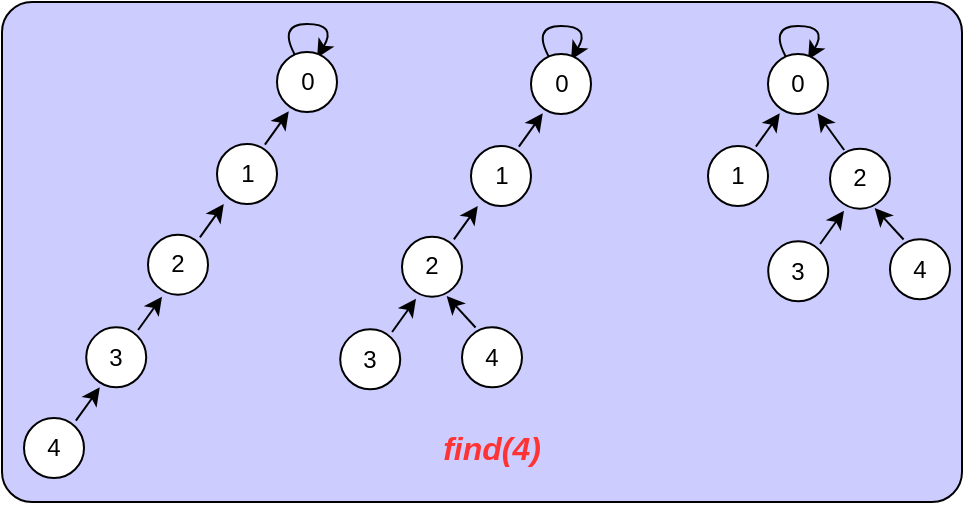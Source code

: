 <mxfile version="16.0.3" type="device"><diagram id="oo_7YQqYowlftD_FbK2o" name="Page-1"><mxGraphModel dx="716" dy="339" grid="1" gridSize="10" guides="1" tooltips="1" connect="1" arrows="1" fold="1" page="1" pageScale="1" pageWidth="827" pageHeight="1169" math="0" shadow="0"><root><mxCell id="0"/><mxCell id="1" parent="0"/><mxCell id="SvHg_Ssj-h222HQ4OV_J-1" value="" style="rounded=1;whiteSpace=wrap;html=1;arcSize=6;fillColor=#CCCCFF;" vertex="1" parent="1"><mxGeometry x="100" y="199" width="480" height="250" as="geometry"/></mxCell><mxCell id="SvHg_Ssj-h222HQ4OV_J-24" value="" style="curved=1;endArrow=classic;html=1;rounded=0;exitX=0.322;exitY=0.09;exitDx=0;exitDy=0;entryX=0.668;entryY=0.094;entryDx=0;entryDy=0;entryPerimeter=0;exitPerimeter=0;" edge="1" parent="1" source="SvHg_Ssj-h222HQ4OV_J-25" target="SvHg_Ssj-h222HQ4OV_J-25"><mxGeometry width="50" height="50" relative="1" as="geometry"><mxPoint x="195" y="254" as="sourcePoint"/><mxPoint x="245" y="204" as="targetPoint"/><Array as="points"><mxPoint x="237.5" y="210"/><mxPoint x="267.5" y="210"/></Array></mxGeometry></mxCell><mxCell id="SvHg_Ssj-h222HQ4OV_J-25" value="0" style="ellipse;whiteSpace=wrap;html=1;aspect=fixed;" vertex="1" parent="1"><mxGeometry x="237.5" y="224" width="30" height="30" as="geometry"/></mxCell><mxCell id="SvHg_Ssj-h222HQ4OV_J-27" value="1" style="ellipse;whiteSpace=wrap;html=1;aspect=fixed;" vertex="1" parent="1"><mxGeometry x="207.5" y="270" width="30" height="30" as="geometry"/></mxCell><mxCell id="SvHg_Ssj-h222HQ4OV_J-60" value="" style="endArrow=classic;html=1;rounded=0;entryX=0.263;entryY=1.022;entryDx=0;entryDy=0;entryPerimeter=0;exitX=0.865;exitY=0.044;exitDx=0;exitDy=0;exitPerimeter=0;" edge="1" parent="1"><mxGeometry width="50" height="50" relative="1" as="geometry"><mxPoint x="231.45" y="270.32" as="sourcePoint"/><mxPoint x="243.39" y="253.66" as="targetPoint"/></mxGeometry></mxCell><mxCell id="SvHg_Ssj-h222HQ4OV_J-61" value="2" style="ellipse;whiteSpace=wrap;html=1;aspect=fixed;" vertex="1" parent="1"><mxGeometry x="173" y="315.34" width="30" height="30" as="geometry"/></mxCell><mxCell id="SvHg_Ssj-h222HQ4OV_J-62" value="" style="endArrow=classic;html=1;rounded=0;entryX=0.263;entryY=1.022;entryDx=0;entryDy=0;entryPerimeter=0;exitX=0.865;exitY=0.044;exitDx=0;exitDy=0;exitPerimeter=0;" edge="1" parent="1" source="SvHg_Ssj-h222HQ4OV_J-61"><mxGeometry width="50" height="50" relative="1" as="geometry"><mxPoint x="78.5" y="305.34" as="sourcePoint"/><mxPoint x="210.89" y="300.0" as="targetPoint"/></mxGeometry></mxCell><mxCell id="SvHg_Ssj-h222HQ4OV_J-63" value="3" style="ellipse;whiteSpace=wrap;html=1;aspect=fixed;" vertex="1" parent="1"><mxGeometry x="142.11" y="361.68" width="30" height="30" as="geometry"/></mxCell><mxCell id="SvHg_Ssj-h222HQ4OV_J-64" value="" style="endArrow=classic;html=1;rounded=0;entryX=0.263;entryY=1.022;entryDx=0;entryDy=0;entryPerimeter=0;exitX=0.865;exitY=0.044;exitDx=0;exitDy=0;exitPerimeter=0;" edge="1" parent="1" source="SvHg_Ssj-h222HQ4OV_J-63"><mxGeometry width="50" height="50" relative="1" as="geometry"><mxPoint x="47.61" y="351.68" as="sourcePoint"/><mxPoint x="180" y="346.34" as="targetPoint"/></mxGeometry></mxCell><mxCell id="SvHg_Ssj-h222HQ4OV_J-73" value="4" style="ellipse;whiteSpace=wrap;html=1;aspect=fixed;" vertex="1" parent="1"><mxGeometry x="111" y="407.02" width="30" height="30" as="geometry"/></mxCell><mxCell id="SvHg_Ssj-h222HQ4OV_J-74" value="" style="endArrow=classic;html=1;rounded=0;entryX=0.263;entryY=1.022;entryDx=0;entryDy=0;entryPerimeter=0;exitX=0.865;exitY=0.044;exitDx=0;exitDy=0;exitPerimeter=0;" edge="1" parent="1" source="SvHg_Ssj-h222HQ4OV_J-73"><mxGeometry width="50" height="50" relative="1" as="geometry"><mxPoint x="16.5" y="397.02" as="sourcePoint"/><mxPoint x="148.89" y="391.68" as="targetPoint"/></mxGeometry></mxCell><mxCell id="SvHg_Ssj-h222HQ4OV_J-85" value="" style="curved=1;endArrow=classic;html=1;rounded=0;exitX=0.322;exitY=0.09;exitDx=0;exitDy=0;entryX=0.668;entryY=0.094;entryDx=0;entryDy=0;entryPerimeter=0;exitPerimeter=0;" edge="1" parent="1" source="SvHg_Ssj-h222HQ4OV_J-86" target="SvHg_Ssj-h222HQ4OV_J-86"><mxGeometry width="50" height="50" relative="1" as="geometry"><mxPoint x="322" y="255" as="sourcePoint"/><mxPoint x="372" y="205" as="targetPoint"/><Array as="points"><mxPoint x="364.5" y="211"/><mxPoint x="394.5" y="211"/></Array></mxGeometry></mxCell><mxCell id="SvHg_Ssj-h222HQ4OV_J-86" value="0" style="ellipse;whiteSpace=wrap;html=1;aspect=fixed;" vertex="1" parent="1"><mxGeometry x="364.5" y="225" width="30" height="30" as="geometry"/></mxCell><mxCell id="SvHg_Ssj-h222HQ4OV_J-87" value="1" style="ellipse;whiteSpace=wrap;html=1;aspect=fixed;" vertex="1" parent="1"><mxGeometry x="334.5" y="271" width="30" height="30" as="geometry"/></mxCell><mxCell id="SvHg_Ssj-h222HQ4OV_J-88" value="" style="endArrow=classic;html=1;rounded=0;entryX=0.263;entryY=1.022;entryDx=0;entryDy=0;entryPerimeter=0;exitX=0.865;exitY=0.044;exitDx=0;exitDy=0;exitPerimeter=0;" edge="1" parent="1"><mxGeometry width="50" height="50" relative="1" as="geometry"><mxPoint x="358.45" y="271.32" as="sourcePoint"/><mxPoint x="370.39" y="254.66" as="targetPoint"/></mxGeometry></mxCell><mxCell id="SvHg_Ssj-h222HQ4OV_J-89" value="2" style="ellipse;whiteSpace=wrap;html=1;aspect=fixed;" vertex="1" parent="1"><mxGeometry x="300" y="316.34" width="30" height="30" as="geometry"/></mxCell><mxCell id="SvHg_Ssj-h222HQ4OV_J-90" value="" style="endArrow=classic;html=1;rounded=0;entryX=0.263;entryY=1.022;entryDx=0;entryDy=0;entryPerimeter=0;exitX=0.865;exitY=0.044;exitDx=0;exitDy=0;exitPerimeter=0;" edge="1" parent="1" source="SvHg_Ssj-h222HQ4OV_J-89"><mxGeometry width="50" height="50" relative="1" as="geometry"><mxPoint x="205.5" y="306.34" as="sourcePoint"/><mxPoint x="337.89" y="301" as="targetPoint"/></mxGeometry></mxCell><mxCell id="SvHg_Ssj-h222HQ4OV_J-91" value="3" style="ellipse;whiteSpace=wrap;html=1;aspect=fixed;" vertex="1" parent="1"><mxGeometry x="269.11" y="362.68" width="30" height="30" as="geometry"/></mxCell><mxCell id="SvHg_Ssj-h222HQ4OV_J-92" value="" style="endArrow=classic;html=1;rounded=0;entryX=0.263;entryY=1.022;entryDx=0;entryDy=0;entryPerimeter=0;exitX=0.865;exitY=0.044;exitDx=0;exitDy=0;exitPerimeter=0;" edge="1" parent="1" source="SvHg_Ssj-h222HQ4OV_J-91"><mxGeometry width="50" height="50" relative="1" as="geometry"><mxPoint x="174.61" y="352.68" as="sourcePoint"/><mxPoint x="307" y="347.34" as="targetPoint"/></mxGeometry></mxCell><mxCell id="SvHg_Ssj-h222HQ4OV_J-93" value="4" style="ellipse;whiteSpace=wrap;html=1;aspect=fixed;" vertex="1" parent="1"><mxGeometry x="330" y="361.68" width="30" height="30" as="geometry"/></mxCell><mxCell id="SvHg_Ssj-h222HQ4OV_J-94" value="" style="endArrow=classic;html=1;rounded=0;entryX=0.744;entryY=0.989;entryDx=0;entryDy=0;entryPerimeter=0;exitX=0.226;exitY=0.003;exitDx=0;exitDy=0;exitPerimeter=0;" edge="1" parent="1" source="SvHg_Ssj-h222HQ4OV_J-93" target="SvHg_Ssj-h222HQ4OV_J-89"><mxGeometry width="50" height="50" relative="1" as="geometry"><mxPoint x="143.5" y="398.02" as="sourcePoint"/><mxPoint x="275.89" y="392.68" as="targetPoint"/></mxGeometry></mxCell><mxCell id="SvHg_Ssj-h222HQ4OV_J-95" value="" style="curved=1;endArrow=classic;html=1;rounded=0;exitX=0.322;exitY=0.09;exitDx=0;exitDy=0;entryX=0.668;entryY=0.094;entryDx=0;entryDy=0;entryPerimeter=0;exitPerimeter=0;" edge="1" parent="1" source="SvHg_Ssj-h222HQ4OV_J-96" target="SvHg_Ssj-h222HQ4OV_J-96"><mxGeometry width="50" height="50" relative="1" as="geometry"><mxPoint x="440.5" y="255" as="sourcePoint"/><mxPoint x="490.5" y="205" as="targetPoint"/><Array as="points"><mxPoint x="483" y="211"/><mxPoint x="513" y="211"/></Array></mxGeometry></mxCell><mxCell id="SvHg_Ssj-h222HQ4OV_J-96" value="0" style="ellipse;whiteSpace=wrap;html=1;aspect=fixed;" vertex="1" parent="1"><mxGeometry x="483" y="225" width="30" height="30" as="geometry"/></mxCell><mxCell id="SvHg_Ssj-h222HQ4OV_J-97" value="1" style="ellipse;whiteSpace=wrap;html=1;aspect=fixed;" vertex="1" parent="1"><mxGeometry x="453" y="271" width="30" height="30" as="geometry"/></mxCell><mxCell id="SvHg_Ssj-h222HQ4OV_J-98" value="" style="endArrow=classic;html=1;rounded=0;entryX=0.263;entryY=1.022;entryDx=0;entryDy=0;entryPerimeter=0;exitX=0.865;exitY=0.044;exitDx=0;exitDy=0;exitPerimeter=0;" edge="1" parent="1"><mxGeometry width="50" height="50" relative="1" as="geometry"><mxPoint x="476.95" y="271.32" as="sourcePoint"/><mxPoint x="488.89" y="254.66" as="targetPoint"/></mxGeometry></mxCell><mxCell id="SvHg_Ssj-h222HQ4OV_J-99" value="2" style="ellipse;whiteSpace=wrap;html=1;aspect=fixed;" vertex="1" parent="1"><mxGeometry x="514" y="272.34" width="30" height="30" as="geometry"/></mxCell><mxCell id="SvHg_Ssj-h222HQ4OV_J-100" value="" style="endArrow=classic;html=1;rounded=0;entryX=0.824;entryY=0.987;entryDx=0;entryDy=0;entryPerimeter=0;exitX=0.236;exitY=0.022;exitDx=0;exitDy=0;exitPerimeter=0;" edge="1" parent="1" source="SvHg_Ssj-h222HQ4OV_J-99" target="SvHg_Ssj-h222HQ4OV_J-96"><mxGeometry width="50" height="50" relative="1" as="geometry"><mxPoint x="419.5" y="262.34" as="sourcePoint"/><mxPoint x="551.89" y="257.0" as="targetPoint"/></mxGeometry></mxCell><mxCell id="SvHg_Ssj-h222HQ4OV_J-101" value="3" style="ellipse;whiteSpace=wrap;html=1;aspect=fixed;" vertex="1" parent="1"><mxGeometry x="483.11" y="318.68" width="30" height="30" as="geometry"/></mxCell><mxCell id="SvHg_Ssj-h222HQ4OV_J-102" value="" style="endArrow=classic;html=1;rounded=0;entryX=0.263;entryY=1.022;entryDx=0;entryDy=0;entryPerimeter=0;exitX=0.865;exitY=0.044;exitDx=0;exitDy=0;exitPerimeter=0;" edge="1" parent="1" source="SvHg_Ssj-h222HQ4OV_J-101"><mxGeometry width="50" height="50" relative="1" as="geometry"><mxPoint x="388.61" y="308.68" as="sourcePoint"/><mxPoint x="521.0" y="303.34" as="targetPoint"/></mxGeometry></mxCell><mxCell id="SvHg_Ssj-h222HQ4OV_J-103" value="4" style="ellipse;whiteSpace=wrap;html=1;aspect=fixed;" vertex="1" parent="1"><mxGeometry x="544" y="317.68" width="30" height="30" as="geometry"/></mxCell><mxCell id="SvHg_Ssj-h222HQ4OV_J-104" value="" style="endArrow=classic;html=1;rounded=0;entryX=0.744;entryY=0.989;entryDx=0;entryDy=0;entryPerimeter=0;exitX=0.226;exitY=0.003;exitDx=0;exitDy=0;exitPerimeter=0;" edge="1" parent="1" source="SvHg_Ssj-h222HQ4OV_J-103" target="SvHg_Ssj-h222HQ4OV_J-99"><mxGeometry width="50" height="50" relative="1" as="geometry"><mxPoint x="357.5" y="354.02" as="sourcePoint"/><mxPoint x="489.89" y="348.68" as="targetPoint"/></mxGeometry></mxCell><mxCell id="SvHg_Ssj-h222HQ4OV_J-106" value="&lt;i&gt;&lt;font color=&quot;#ff3333&quot; style=&quot;font-size: 16px&quot;&gt;&lt;b&gt;find(4)&lt;/b&gt;&lt;/font&gt;&lt;/i&gt;" style="text;html=1;strokeColor=none;fillColor=none;align=center;verticalAlign=middle;whiteSpace=wrap;rounded=0;fontSize=14;" vertex="1" parent="1"><mxGeometry x="315" y="407.02" width="60" height="30" as="geometry"/></mxCell></root></mxGraphModel></diagram></mxfile>